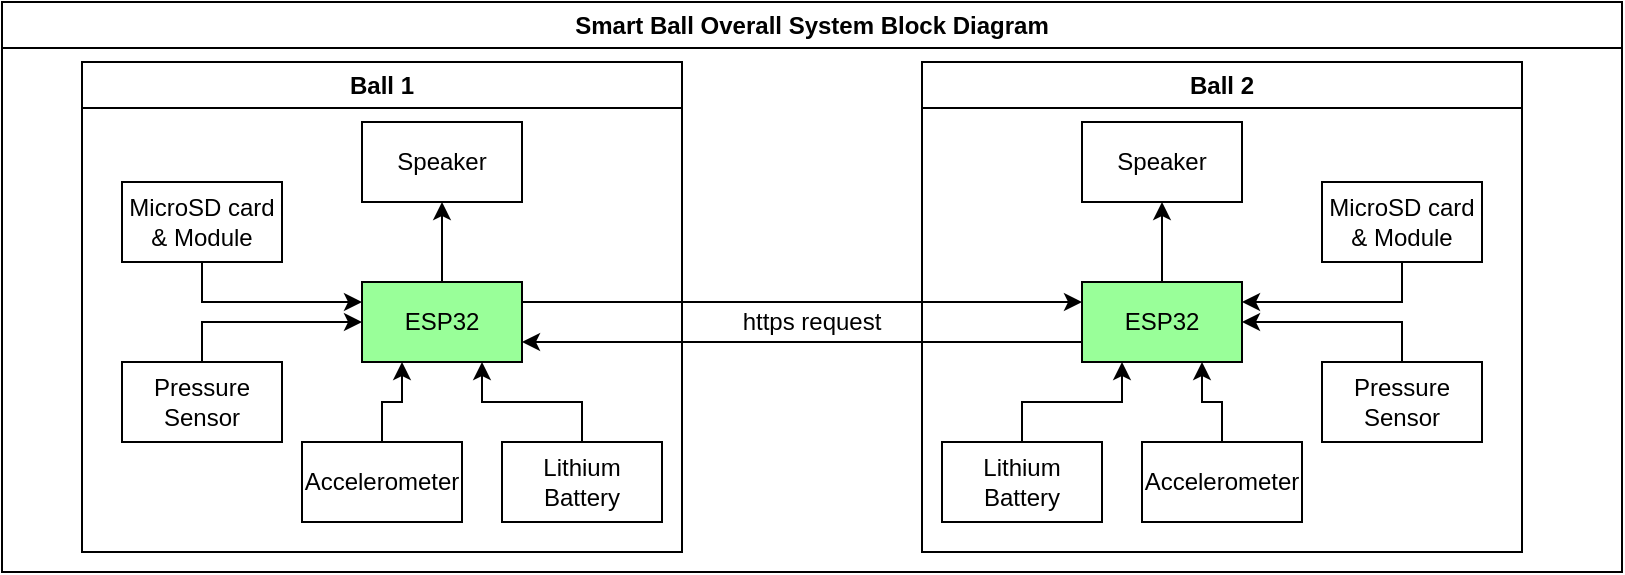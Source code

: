 <mxfile version="24.6.1" type="device">
  <diagram name="Page-1" id="Om4uc-vwV1G5l9JnCmki">
    <mxGraphModel dx="1290" dy="621" grid="1" gridSize="10" guides="1" tooltips="1" connect="1" arrows="1" fold="1" page="1" pageScale="1" pageWidth="850" pageHeight="1100" math="0" shadow="0">
      <root>
        <mxCell id="0" />
        <mxCell id="1" parent="0" />
        <mxCell id="cYCT5jehzdo4IyCwahBW-29" style="edgeStyle=orthogonalEdgeStyle;rounded=0;orthogonalLoop=1;jettySize=auto;html=1;exitX=1;exitY=0.25;exitDx=0;exitDy=0;entryX=0;entryY=0.25;entryDx=0;entryDy=0;" parent="1" source="cYCT5jehzdo4IyCwahBW-7" target="cYCT5jehzdo4IyCwahBW-13" edge="1">
          <mxGeometry relative="1" as="geometry" />
        </mxCell>
        <mxCell id="cYCT5jehzdo4IyCwahBW-39" style="edgeStyle=orthogonalEdgeStyle;rounded=0;orthogonalLoop=1;jettySize=auto;html=1;exitX=0.5;exitY=0;exitDx=0;exitDy=0;entryX=0.5;entryY=1;entryDx=0;entryDy=0;" parent="1" source="cYCT5jehzdo4IyCwahBW-7" target="cYCT5jehzdo4IyCwahBW-12" edge="1">
          <mxGeometry relative="1" as="geometry" />
        </mxCell>
        <mxCell id="cYCT5jehzdo4IyCwahBW-7" value="ESP32" style="rounded=0;whiteSpace=wrap;html=1;fillColor=#99FF99;" parent="1" vertex="1">
          <mxGeometry x="200" y="280" width="80" height="40" as="geometry" />
        </mxCell>
        <mxCell id="cYCT5jehzdo4IyCwahBW-27" style="edgeStyle=orthogonalEdgeStyle;rounded=0;orthogonalLoop=1;jettySize=auto;html=1;exitX=0.5;exitY=0;exitDx=0;exitDy=0;entryX=0;entryY=0.5;entryDx=0;entryDy=0;" parent="1" source="cYCT5jehzdo4IyCwahBW-11" target="cYCT5jehzdo4IyCwahBW-7" edge="1">
          <mxGeometry relative="1" as="geometry" />
        </mxCell>
        <mxCell id="cYCT5jehzdo4IyCwahBW-11" value="Pressure Sensor" style="rounded=0;whiteSpace=wrap;html=1;" parent="1" vertex="1">
          <mxGeometry x="80" y="320" width="80" height="40" as="geometry" />
        </mxCell>
        <mxCell id="cYCT5jehzdo4IyCwahBW-12" value="Speaker" style="rounded=0;whiteSpace=wrap;html=1;" parent="1" vertex="1">
          <mxGeometry x="200" y="200" width="80" height="40" as="geometry" />
        </mxCell>
        <mxCell id="cYCT5jehzdo4IyCwahBW-30" style="edgeStyle=orthogonalEdgeStyle;rounded=0;orthogonalLoop=1;jettySize=auto;html=1;exitX=0;exitY=0.75;exitDx=0;exitDy=0;entryX=1;entryY=0.75;entryDx=0;entryDy=0;" parent="1" source="cYCT5jehzdo4IyCwahBW-13" target="cYCT5jehzdo4IyCwahBW-7" edge="1">
          <mxGeometry relative="1" as="geometry" />
        </mxCell>
        <mxCell id="cYCT5jehzdo4IyCwahBW-40" style="edgeStyle=orthogonalEdgeStyle;rounded=0;orthogonalLoop=1;jettySize=auto;html=1;exitX=0.5;exitY=0;exitDx=0;exitDy=0;entryX=0.5;entryY=1;entryDx=0;entryDy=0;" parent="1" source="cYCT5jehzdo4IyCwahBW-13" target="cYCT5jehzdo4IyCwahBW-18" edge="1">
          <mxGeometry relative="1" as="geometry" />
        </mxCell>
        <mxCell id="cYCT5jehzdo4IyCwahBW-13" value="ESP32" style="rounded=0;whiteSpace=wrap;html=1;fillColor=#99FF99;" parent="1" vertex="1">
          <mxGeometry x="560" y="280" width="80" height="40" as="geometry" />
        </mxCell>
        <mxCell id="cYCT5jehzdo4IyCwahBW-26" style="edgeStyle=orthogonalEdgeStyle;rounded=0;orthogonalLoop=1;jettySize=auto;html=1;exitX=0.5;exitY=1;exitDx=0;exitDy=0;entryX=0;entryY=0.25;entryDx=0;entryDy=0;" parent="1" source="cYCT5jehzdo4IyCwahBW-14" target="cYCT5jehzdo4IyCwahBW-7" edge="1">
          <mxGeometry relative="1" as="geometry" />
        </mxCell>
        <mxCell id="cYCT5jehzdo4IyCwahBW-14" value="MicroSD card &amp;amp; Module" style="rounded=0;whiteSpace=wrap;html=1;" parent="1" vertex="1">
          <mxGeometry x="80" y="230" width="80" height="40" as="geometry" />
        </mxCell>
        <mxCell id="cYCT5jehzdo4IyCwahBW-35" style="edgeStyle=orthogonalEdgeStyle;rounded=0;orthogonalLoop=1;jettySize=auto;html=1;exitX=0.5;exitY=1;exitDx=0;exitDy=0;entryX=1;entryY=0.25;entryDx=0;entryDy=0;" parent="1" source="cYCT5jehzdo4IyCwahBW-16" target="cYCT5jehzdo4IyCwahBW-13" edge="1">
          <mxGeometry relative="1" as="geometry" />
        </mxCell>
        <mxCell id="cYCT5jehzdo4IyCwahBW-16" value="MicroSD card &amp;amp; Module" style="rounded=0;whiteSpace=wrap;html=1;" parent="1" vertex="1">
          <mxGeometry x="680" y="230" width="80" height="40" as="geometry" />
        </mxCell>
        <mxCell id="cYCT5jehzdo4IyCwahBW-18" value="Speaker" style="rounded=0;whiteSpace=wrap;html=1;" parent="1" vertex="1">
          <mxGeometry x="560" y="200" width="80" height="40" as="geometry" />
        </mxCell>
        <mxCell id="cYCT5jehzdo4IyCwahBW-33" style="edgeStyle=orthogonalEdgeStyle;rounded=0;orthogonalLoop=1;jettySize=auto;html=1;exitX=0.5;exitY=0;exitDx=0;exitDy=0;entryX=1;entryY=0.5;entryDx=0;entryDy=0;" parent="1" source="cYCT5jehzdo4IyCwahBW-19" target="cYCT5jehzdo4IyCwahBW-13" edge="1">
          <mxGeometry relative="1" as="geometry" />
        </mxCell>
        <mxCell id="cYCT5jehzdo4IyCwahBW-19" value="Pressure Sensor" style="rounded=0;whiteSpace=wrap;html=1;" parent="1" vertex="1">
          <mxGeometry x="680" y="320" width="80" height="40" as="geometry" />
        </mxCell>
        <mxCell id="cYCT5jehzdo4IyCwahBW-38" value="Smart Ball Overall System Block Diagram" style="swimlane;whiteSpace=wrap;html=1;" parent="1" vertex="1">
          <mxGeometry x="20" y="140" width="810" height="285" as="geometry" />
        </mxCell>
        <mxCell id="cYCT5jehzdo4IyCwahBW-31" value="https request" style="text;html=1;align=center;verticalAlign=middle;whiteSpace=wrap;rounded=0;" parent="cYCT5jehzdo4IyCwahBW-38" vertex="1">
          <mxGeometry x="340" y="145" width="130" height="30" as="geometry" />
        </mxCell>
        <mxCell id="cYCT5jehzdo4IyCwahBW-41" value="Ball 1" style="swimlane;whiteSpace=wrap;html=1;" parent="cYCT5jehzdo4IyCwahBW-38" vertex="1">
          <mxGeometry x="40" y="30" width="300" height="245" as="geometry" />
        </mxCell>
        <mxCell id="cYCT5jehzdo4IyCwahBW-10" value="Accelerometer" style="rounded=0;whiteSpace=wrap;html=1;" parent="cYCT5jehzdo4IyCwahBW-41" vertex="1">
          <mxGeometry x="110" y="190" width="80" height="40" as="geometry" />
        </mxCell>
        <mxCell id="p6OqH_9AoeVlMFzfECM5-2" value="Lithium Battery" style="rounded=0;whiteSpace=wrap;html=1;" vertex="1" parent="cYCT5jehzdo4IyCwahBW-41">
          <mxGeometry x="210" y="190" width="80" height="40" as="geometry" />
        </mxCell>
        <mxCell id="cYCT5jehzdo4IyCwahBW-42" value="Ball 2" style="swimlane;whiteSpace=wrap;html=1;" parent="cYCT5jehzdo4IyCwahBW-38" vertex="1">
          <mxGeometry x="460" y="30" width="300" height="245" as="geometry" />
        </mxCell>
        <mxCell id="p6OqH_9AoeVlMFzfECM5-4" value="Lithium Battery" style="rounded=0;whiteSpace=wrap;html=1;" vertex="1" parent="cYCT5jehzdo4IyCwahBW-42">
          <mxGeometry x="10" y="190" width="80" height="40" as="geometry" />
        </mxCell>
        <mxCell id="cYCT5jehzdo4IyCwahBW-15" value="Accelerometer" style="rounded=0;whiteSpace=wrap;html=1;" parent="cYCT5jehzdo4IyCwahBW-42" vertex="1">
          <mxGeometry x="110" y="190" width="80" height="40" as="geometry" />
        </mxCell>
        <mxCell id="p6OqH_9AoeVlMFzfECM5-1" style="edgeStyle=orthogonalEdgeStyle;rounded=0;orthogonalLoop=1;jettySize=auto;html=1;exitX=0.5;exitY=0;exitDx=0;exitDy=0;entryX=0.25;entryY=1;entryDx=0;entryDy=0;" edge="1" parent="1" source="cYCT5jehzdo4IyCwahBW-10" target="cYCT5jehzdo4IyCwahBW-7">
          <mxGeometry relative="1" as="geometry" />
        </mxCell>
        <mxCell id="p6OqH_9AoeVlMFzfECM5-3" style="edgeStyle=orthogonalEdgeStyle;rounded=0;orthogonalLoop=1;jettySize=auto;html=1;entryX=0.75;entryY=1;entryDx=0;entryDy=0;" edge="1" parent="1" source="p6OqH_9AoeVlMFzfECM5-2" target="cYCT5jehzdo4IyCwahBW-7">
          <mxGeometry relative="1" as="geometry" />
        </mxCell>
        <mxCell id="p6OqH_9AoeVlMFzfECM5-5" style="edgeStyle=orthogonalEdgeStyle;rounded=0;orthogonalLoop=1;jettySize=auto;html=1;exitX=0.5;exitY=0;exitDx=0;exitDy=0;entryX=0.75;entryY=1;entryDx=0;entryDy=0;" edge="1" parent="1" source="cYCT5jehzdo4IyCwahBW-15" target="cYCT5jehzdo4IyCwahBW-13">
          <mxGeometry relative="1" as="geometry" />
        </mxCell>
        <mxCell id="p6OqH_9AoeVlMFzfECM5-6" style="edgeStyle=orthogonalEdgeStyle;rounded=0;orthogonalLoop=1;jettySize=auto;html=1;entryX=0.25;entryY=1;entryDx=0;entryDy=0;" edge="1" parent="1" source="p6OqH_9AoeVlMFzfECM5-4" target="cYCT5jehzdo4IyCwahBW-13">
          <mxGeometry relative="1" as="geometry" />
        </mxCell>
      </root>
    </mxGraphModel>
  </diagram>
</mxfile>
